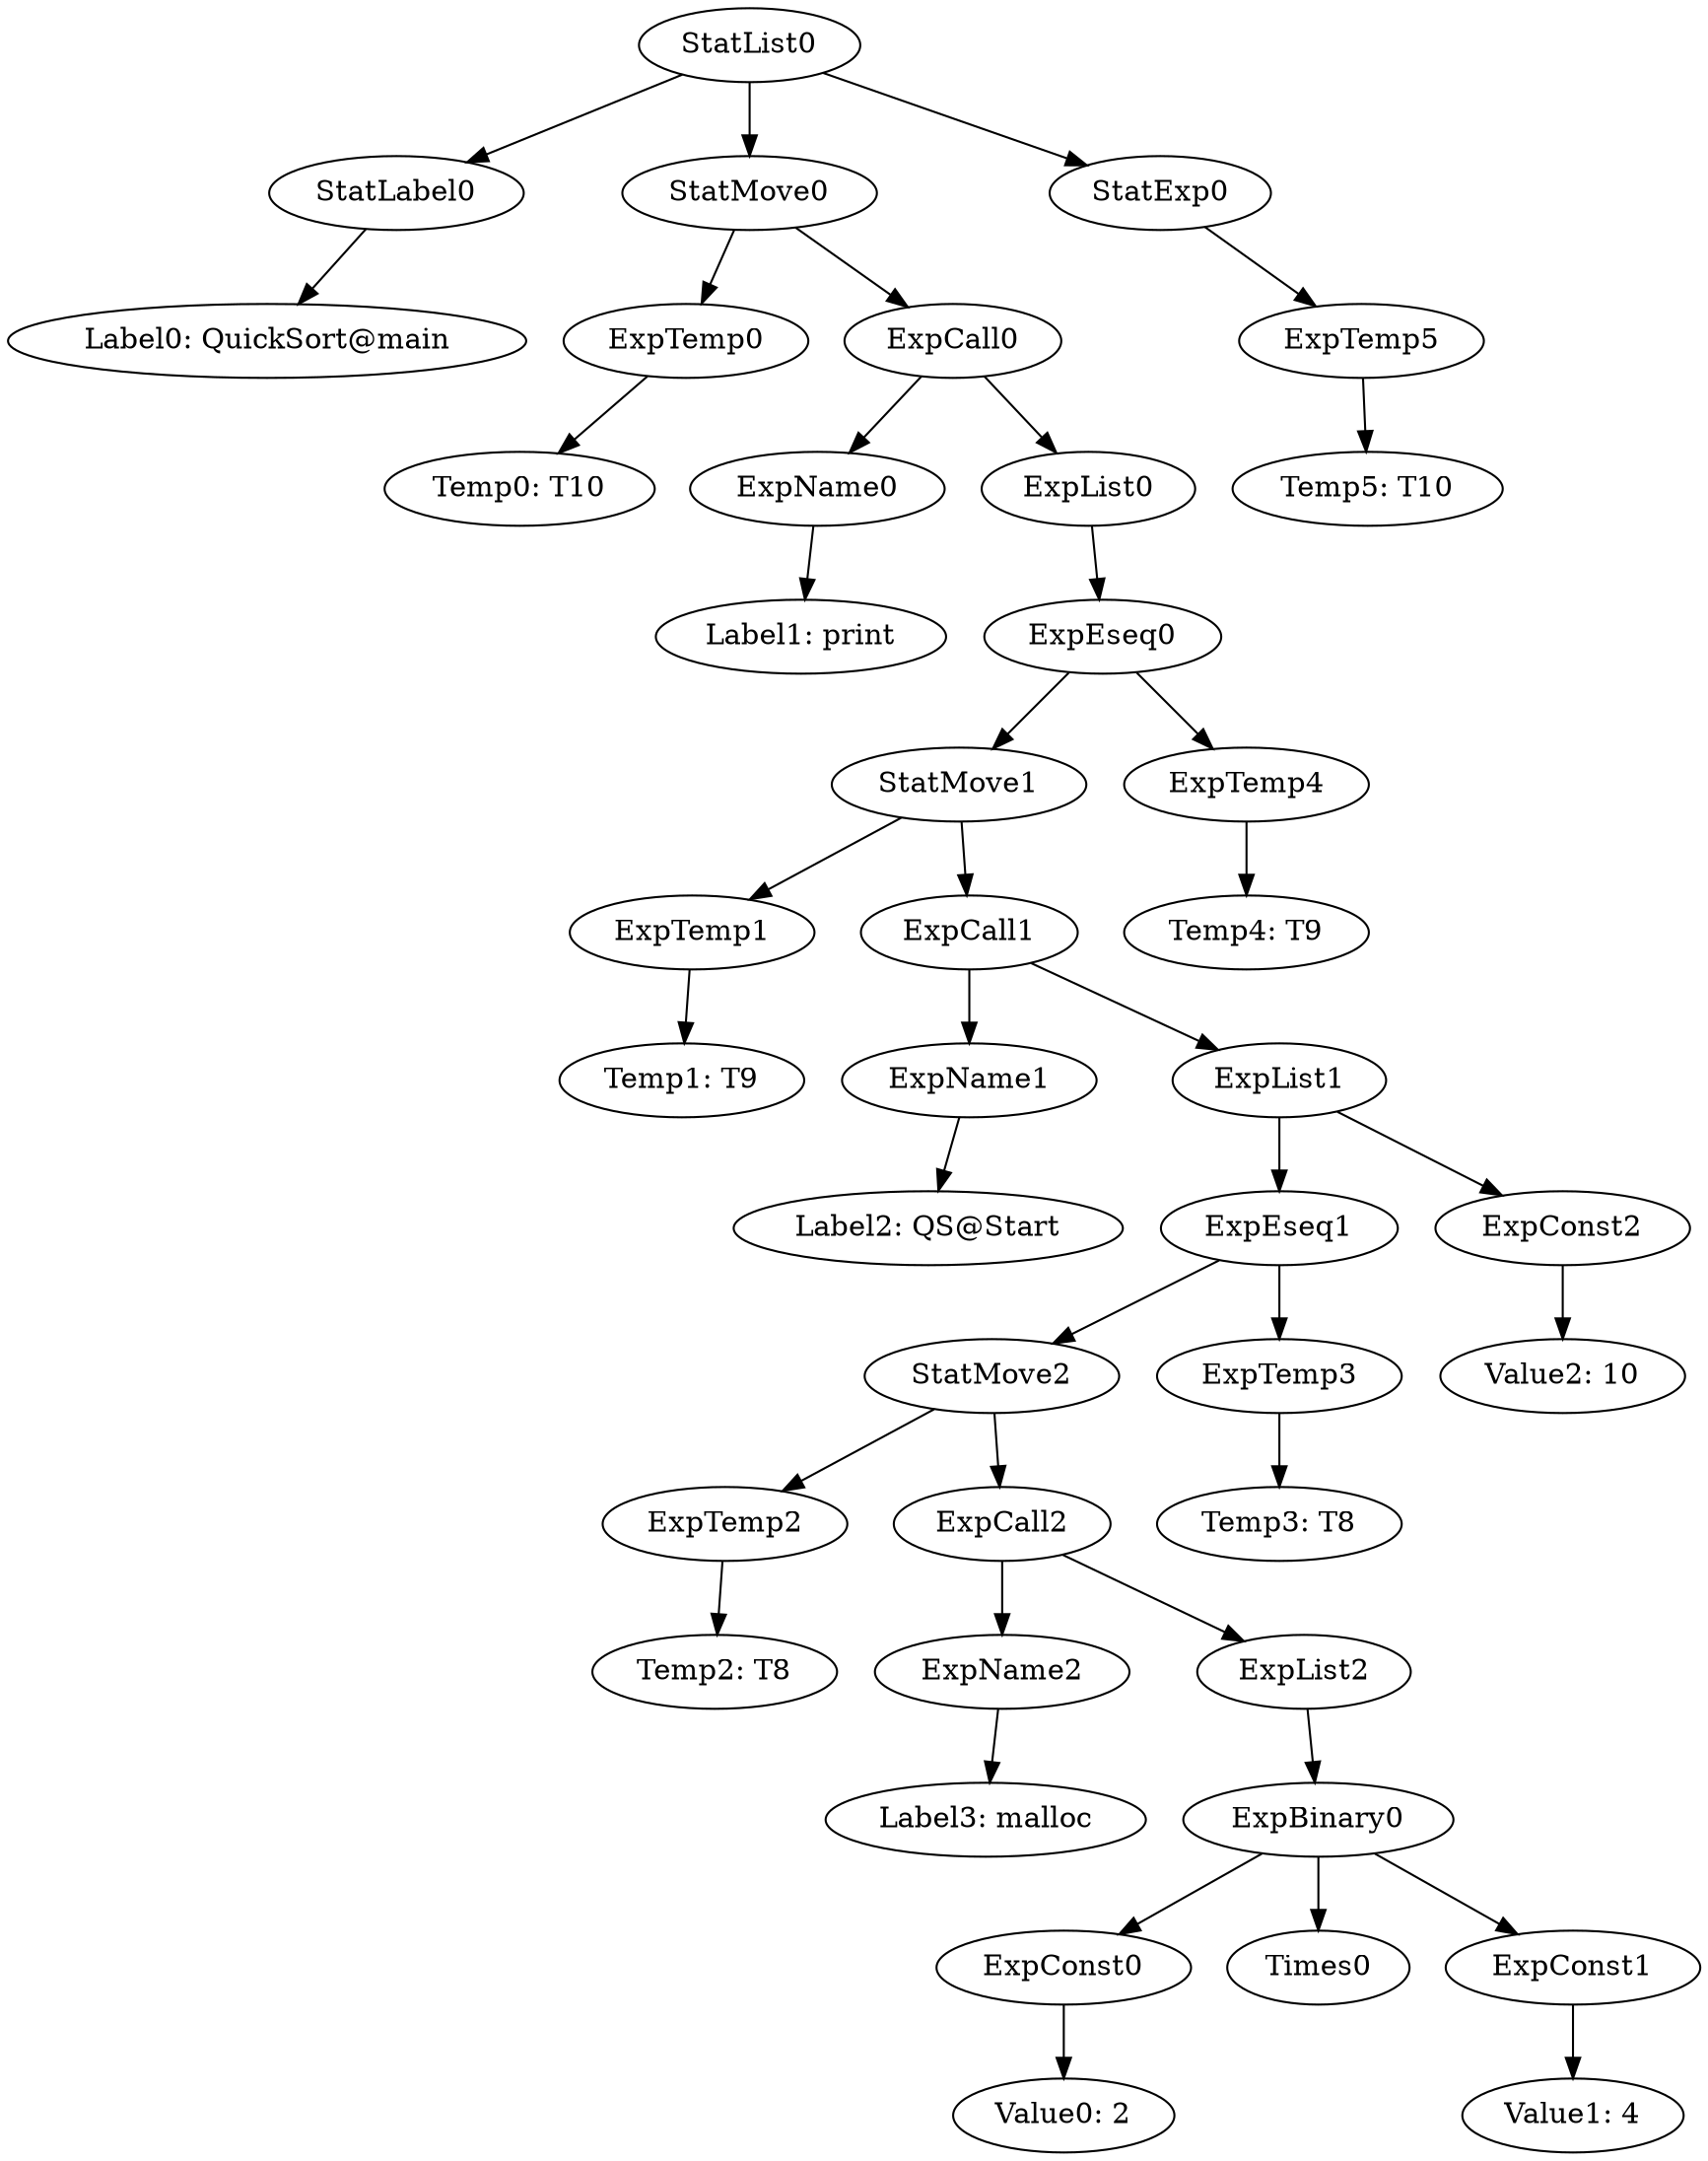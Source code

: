 digraph {
	ordering = out;
	StatExp0 -> ExpTemp5;
	ExpList0 -> ExpEseq0;
	ExpTemp4 -> "Temp4: T9";
	ExpEseq0 -> StatMove1;
	ExpEseq0 -> ExpTemp4;
	ExpName1 -> "Label2: QS@Start";
	StatMove1 -> ExpTemp1;
	StatMove1 -> ExpCall1;
	ExpConst1 -> "Value1: 4";
	ExpList1 -> ExpEseq1;
	ExpList1 -> ExpConst2;
	ExpCall0 -> ExpName0;
	ExpCall0 -> ExpList0;
	ExpName0 -> "Label1: print";
	StatLabel0 -> "Label0: QuickSort@main";
	StatList0 -> StatLabel0;
	StatList0 -> StatMove0;
	StatList0 -> StatExp0;
	ExpTemp0 -> "Temp0: T10";
	ExpList2 -> ExpBinary0;
	ExpCall1 -> ExpName1;
	ExpCall1 -> ExpList1;
	ExpTemp2 -> "Temp2: T8";
	StatMove2 -> ExpTemp2;
	StatMove2 -> ExpCall2;
	ExpTemp5 -> "Temp5: T10";
	ExpTemp1 -> "Temp1: T9";
	ExpName2 -> "Label3: malloc";
	ExpConst0 -> "Value0: 2";
	ExpBinary0 -> ExpConst0;
	ExpBinary0 -> Times0;
	ExpBinary0 -> ExpConst1;
	StatMove0 -> ExpTemp0;
	StatMove0 -> ExpCall0;
	ExpEseq1 -> StatMove2;
	ExpEseq1 -> ExpTemp3;
	ExpTemp3 -> "Temp3: T8";
	ExpCall2 -> ExpName2;
	ExpCall2 -> ExpList2;
	ExpConst2 -> "Value2: 10";
}

